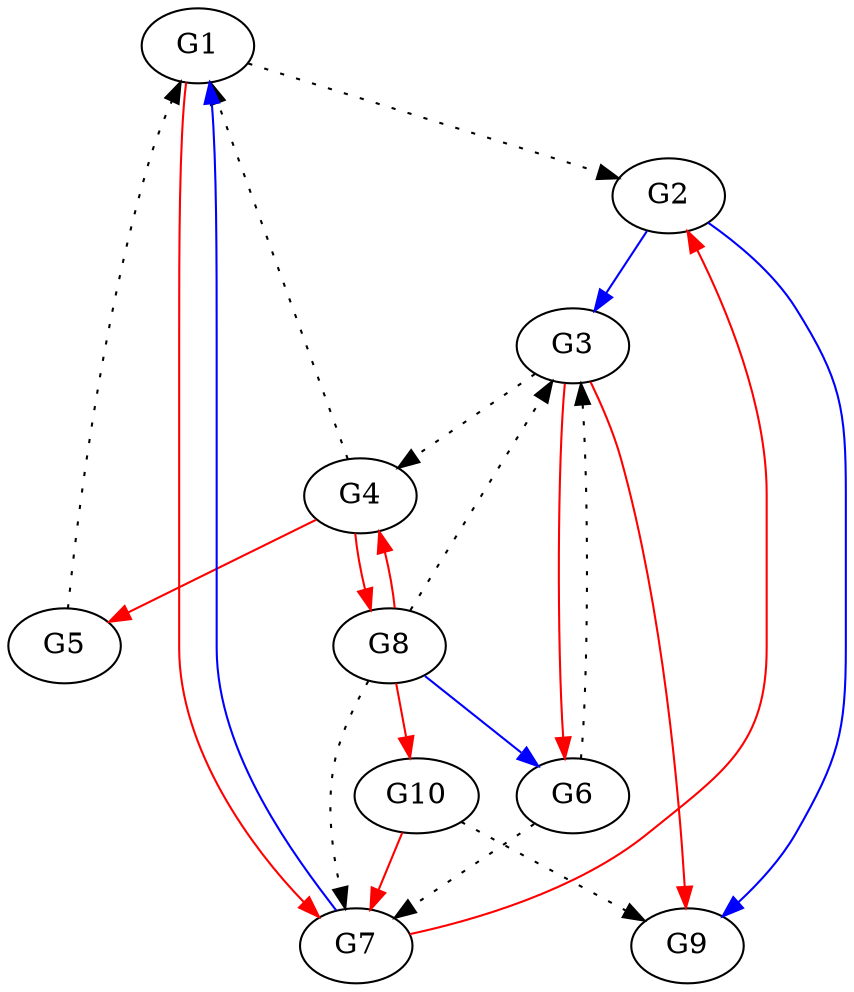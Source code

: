 // Grafos-DREAM4
digraph {
	G1 [label=G1]
	G2 [label=G2]
	G3 [label=G3]
	G4 [label=G4]
	G5 [label=G5]
	G6 [label=G6]
	G7 [label=G7]
	G8 [label=G8]
	G9 [label=G9]
	G10 [label=G10]
	G1 -> G2 [style=dotted]
	G2 -> G3 [color=blue]
	G2 -> G9 [color=blue]
	G3 -> G4 [style=dotted]
	G4 -> G1 [style=dotted]
	G5 -> G1 [style=dotted]
	G6 -> G3 [style=dotted]
	G6 -> G7 [style=dotted]
	G7 -> G1 [color=blue]
	G8 -> G3 [style=dotted]
	G8 -> G6 [color=blue]
	G8 -> G7 [style=dotted]
	G10 -> G9 [style=dotted]
	G1 -> G7 [color=red]
	G3 -> G6 [color=red]
	G3 -> G9 [color=red]
	G4 -> G5 [color=red]
	G4 -> G8 [color=red]
	G7 -> G2 [color=red]
	G8 -> G4 [color=red]
	G8 -> G10 [color=red]
	G10 -> G7 [color=red]
}
